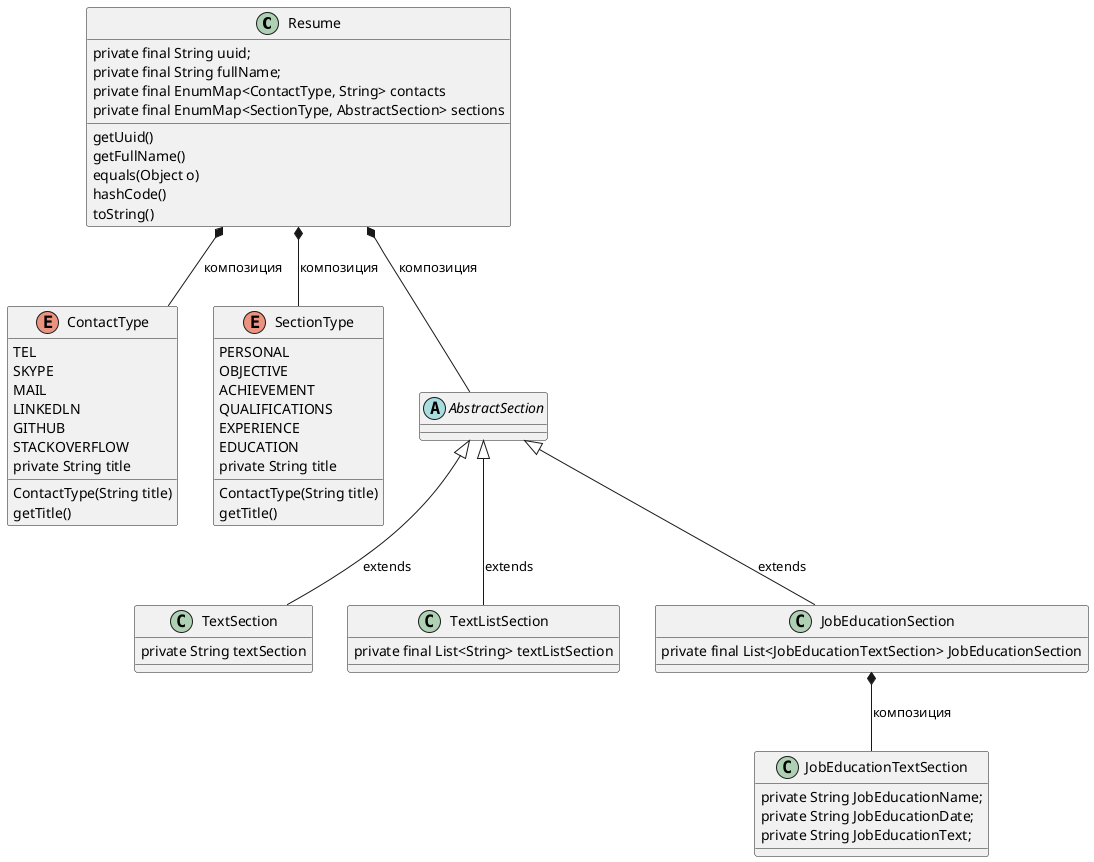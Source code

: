 @startuml
'https://plantuml.com/class-diagram

 class Resume {
    private final String uuid;
    private final String fullName;
    private final EnumMap<ContactType, String> contacts
    private final EnumMap<SectionType, AbstractSection> sections
     getUuid()
     getFullName()
     equals(Object o)
     hashCode()
     toString()
}

 Resume  *-- ContactType : композиция
 enum ContactType{
     TEL
     SKYPE
     MAIL
     LINKEDLN
     GITHUB
     STACKOVERFLOW
     private String title
      ContactType(String title)
      getTitle()
 }

Resume  *-- SectionType : композиция
 enum SectionType{
      PERSONAL
      OBJECTIVE
      ACHIEVEMENT
      QUALIFICATIONS
      EXPERIENCE
      EDUCATION
      private String title
       ContactType(String title)
       getTitle()
 }

Resume  *--  AbstractSection : композиция
     abstract class AbstractSection {
    }

AbstractSection <|-- TextSection : extends
class TextSection {
      private String textSection
}

AbstractSection <|-- TextListSection : extends
class TextListSection {
    private final List<String> textListSection
}

JobEducationSection  *--  JobEducationTextSection : композиция
class JobEducationTextSection {
      private String JobEducationName;
      private String JobEducationDate;
      private String JobEducationText;
 }

AbstractSection  <|--  JobEducationSection : extends
class JobEducationSection {
    private final List<JobEducationTextSection> JobEducationSection
}

@enduml